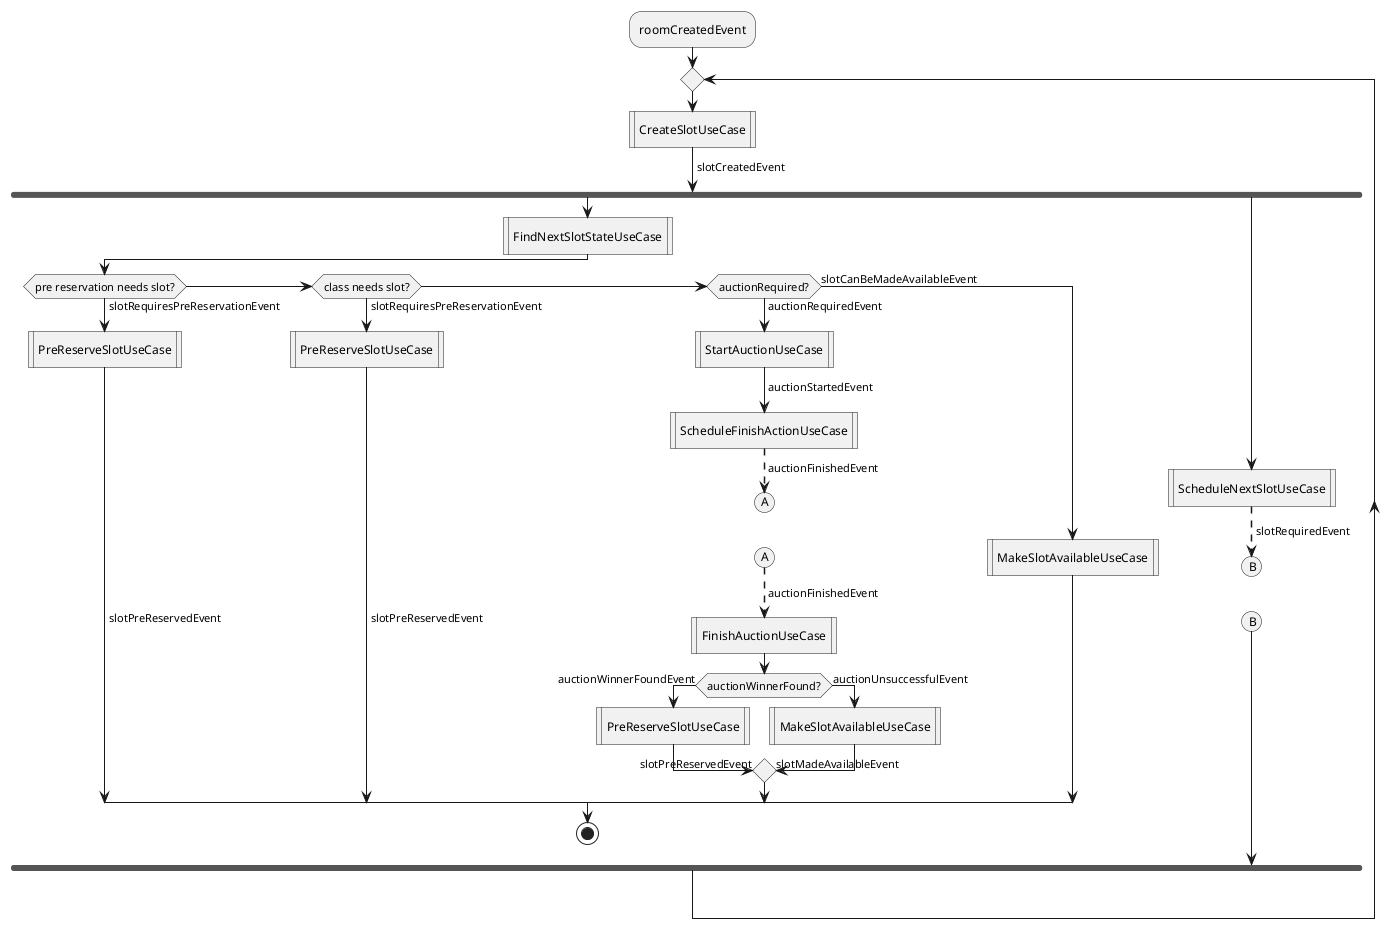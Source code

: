 @startuml
:roomCreatedEvent;
repeat
:CreateSlotUseCase|
->slotCreatedEvent;
fork
  :FindNextSlotStateUseCase|
  if (pre reservation needs slot?) then (yes)
    ->slotRequiresPreReservationEvent;
    :PreReserveSlotUseCase|
    ->slotPreReservedEvent;
  elseif (class needs slot?) then (yes)
    ->slotRequiresPreReservationEvent;
    :PreReserveSlotUseCase|
    ->slotPreReservedEvent;
  elseif (auctionRequired?) then (yes)
    ->auctionRequiredEvent;
    :StartAuctionUseCase|
    ->auctionStartedEvent;
    :ScheduleFinishActionUseCase|
    -[dashed]->auctionFinishedEvent;
    (A)
    detach
    (A)
    -[dashed]->auctionFinishedEvent;
    :FinishAuctionUseCase|
    if (auctionWinnerFound?) then (yes)
      ->auctionWinnerFoundEvent;
      :PreReserveSlotUseCase|
      ->slotPreReservedEvent;
    else (no)
      ->auctionUnsuccessfulEvent;
      :MakeSlotAvailableUseCase|
      ->slotMadeAvailableEvent;
    endif
  else (no)
    ->slotCanBeMadeAvailableEvent;
    :MakeSlotAvailableUseCase|
  endif
  stop
fork again
  :ScheduleNextSlotUseCase|
  -[dashed]->slotRequiredEvent;
  (B)
  detach
  (B)
@enduml

